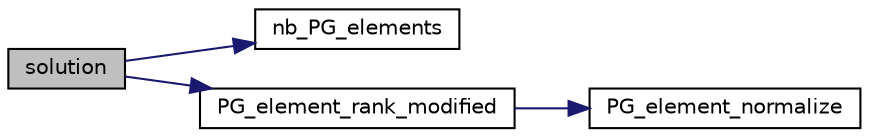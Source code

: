 digraph "solution"
{
  edge [fontname="Helvetica",fontsize="10",labelfontname="Helvetica",labelfontsize="10"];
  node [fontname="Helvetica",fontsize="10",shape=record];
  rankdir="LR";
  Node504 [label="solution",height=0.2,width=0.4,color="black", fillcolor="grey75", style="filled", fontcolor="black"];
  Node504 -> Node505 [color="midnightblue",fontsize="10",style="solid",fontname="Helvetica"];
  Node505 [label="nb_PG_elements",height=0.2,width=0.4,color="black", fillcolor="white", style="filled",URL="$d4/d67/geometry_8h.html#ada56c56cb5c7b39553dc0391f2df1cee"];
  Node504 -> Node506 [color="midnightblue",fontsize="10",style="solid",fontname="Helvetica"];
  Node506 [label="PG_element_rank_modified",height=0.2,width=0.4,color="black", fillcolor="white", style="filled",URL="$d4/d67/geometry_8h.html#a9cd1a8bf5b88a038e33862f6c2c3dd36"];
  Node506 -> Node507 [color="midnightblue",fontsize="10",style="solid",fontname="Helvetica"];
  Node507 [label="PG_element_normalize",height=0.2,width=0.4,color="black", fillcolor="white", style="filled",URL="$df/de4/projective_8_c.html#a5a4c3c1158bad6bab0d786c616bd0996"];
}
